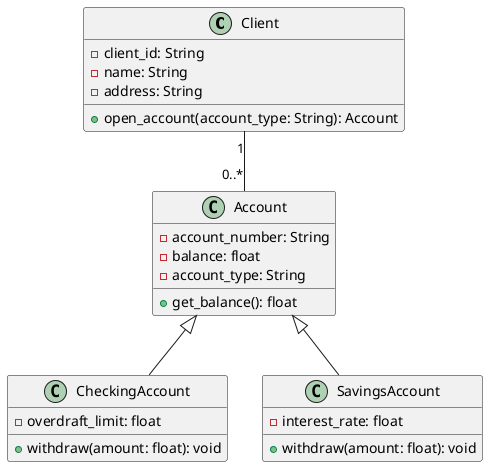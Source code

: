 @startuml
class Client {
    - client_id: String
    - name: String
    - address: String
    + open_account(account_type: String): Account
}

class Account {
    - account_number: String
    - balance: float
    - account_type: String
    + get_balance(): float
}

class CheckingAccount {
    - overdraft_limit: float
    + withdraw(amount: float): void
}

class SavingsAccount {
    - interest_rate: float
    + withdraw(amount: float): void
}

Client "1" -- "0..*" Account
Account <|-- CheckingAccount
Account <|-- SavingsAccount
@enduml